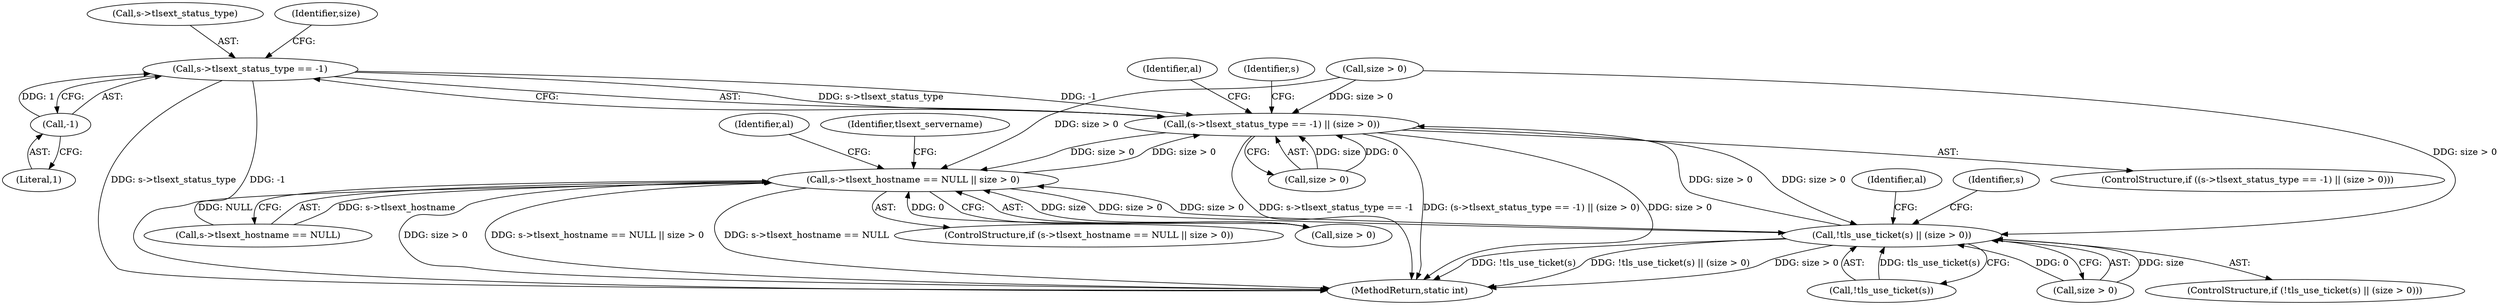 digraph "0_openssl_4ad93618d26a3ea23d36ad5498ff4f59eff3a4d2_8@pointer" {
"1000442" [label="(Call,s->tlsext_status_type == -1)"];
"1000446" [label="(Call,-1)"];
"1000441" [label="(Call,(s->tlsext_status_type == -1) || (size > 0))"];
"1000280" [label="(Call,s->tlsext_hostname == NULL || size > 0)"];
"1000415" [label="(Call,!tls_use_ticket(s) || (size > 0))"];
"1000497" [label="(Call,size > 0)"];
"1001017" [label="(MethodReturn,static int)"];
"1000454" [label="(Identifier,al)"];
"1000279" [label="(ControlStructure,if (s->tlsext_hostname == NULL || size > 0))"];
"1000448" [label="(Call,size > 0)"];
"1000415" [label="(Call,!tls_use_ticket(s) || (size > 0))"];
"1000280" [label="(Call,s->tlsext_hostname == NULL || size > 0)"];
"1000425" [label="(Identifier,al)"];
"1000416" [label="(Call,!tls_use_ticket(s))"];
"1000286" [label="(Call,size > 0)"];
"1000447" [label="(Literal,1)"];
"1000297" [label="(Identifier,tlsext_servername)"];
"1000292" [label="(Identifier,al)"];
"1000281" [label="(Call,s->tlsext_hostname == NULL)"];
"1000443" [label="(Call,s->tlsext_status_type)"];
"1000440" [label="(ControlStructure,if ((s->tlsext_status_type == -1) || (size > 0)))"];
"1000419" [label="(Call,size > 0)"];
"1000442" [label="(Call,s->tlsext_status_type == -1)"];
"1000431" [label="(Identifier,s)"];
"1000414" [label="(ControlStructure,if (!tls_use_ticket(s) || (size > 0)))"];
"1000446" [label="(Call,-1)"];
"1000449" [label="(Identifier,size)"];
"1000460" [label="(Identifier,s)"];
"1000441" [label="(Call,(s->tlsext_status_type == -1) || (size > 0))"];
"1000442" -> "1000441"  [label="AST: "];
"1000442" -> "1000446"  [label="CFG: "];
"1000443" -> "1000442"  [label="AST: "];
"1000446" -> "1000442"  [label="AST: "];
"1000449" -> "1000442"  [label="CFG: "];
"1000441" -> "1000442"  [label="CFG: "];
"1000442" -> "1001017"  [label="DDG: s->tlsext_status_type"];
"1000442" -> "1001017"  [label="DDG: -1"];
"1000442" -> "1000441"  [label="DDG: s->tlsext_status_type"];
"1000442" -> "1000441"  [label="DDG: -1"];
"1000446" -> "1000442"  [label="DDG: 1"];
"1000446" -> "1000447"  [label="CFG: "];
"1000447" -> "1000446"  [label="AST: "];
"1000441" -> "1000440"  [label="AST: "];
"1000441" -> "1000448"  [label="CFG: "];
"1000448" -> "1000441"  [label="AST: "];
"1000454" -> "1000441"  [label="CFG: "];
"1000460" -> "1000441"  [label="CFG: "];
"1000441" -> "1001017"  [label="DDG: s->tlsext_status_type == -1"];
"1000441" -> "1001017"  [label="DDG: (s->tlsext_status_type == -1) || (size > 0)"];
"1000441" -> "1001017"  [label="DDG: size > 0"];
"1000441" -> "1000280"  [label="DDG: size > 0"];
"1000441" -> "1000415"  [label="DDG: size > 0"];
"1000448" -> "1000441"  [label="DDG: size"];
"1000448" -> "1000441"  [label="DDG: 0"];
"1000280" -> "1000441"  [label="DDG: size > 0"];
"1000497" -> "1000441"  [label="DDG: size > 0"];
"1000415" -> "1000441"  [label="DDG: size > 0"];
"1000280" -> "1000279"  [label="AST: "];
"1000280" -> "1000281"  [label="CFG: "];
"1000280" -> "1000286"  [label="CFG: "];
"1000281" -> "1000280"  [label="AST: "];
"1000286" -> "1000280"  [label="AST: "];
"1000292" -> "1000280"  [label="CFG: "];
"1000297" -> "1000280"  [label="CFG: "];
"1000280" -> "1001017"  [label="DDG: size > 0"];
"1000280" -> "1001017"  [label="DDG: s->tlsext_hostname == NULL || size > 0"];
"1000280" -> "1001017"  [label="DDG: s->tlsext_hostname == NULL"];
"1000281" -> "1000280"  [label="DDG: s->tlsext_hostname"];
"1000281" -> "1000280"  [label="DDG: NULL"];
"1000497" -> "1000280"  [label="DDG: size > 0"];
"1000415" -> "1000280"  [label="DDG: size > 0"];
"1000286" -> "1000280"  [label="DDG: size"];
"1000286" -> "1000280"  [label="DDG: 0"];
"1000280" -> "1000415"  [label="DDG: size > 0"];
"1000415" -> "1000414"  [label="AST: "];
"1000415" -> "1000416"  [label="CFG: "];
"1000415" -> "1000419"  [label="CFG: "];
"1000416" -> "1000415"  [label="AST: "];
"1000419" -> "1000415"  [label="AST: "];
"1000425" -> "1000415"  [label="CFG: "];
"1000431" -> "1000415"  [label="CFG: "];
"1000415" -> "1001017"  [label="DDG: !tls_use_ticket(s)"];
"1000415" -> "1001017"  [label="DDG: !tls_use_ticket(s) || (size > 0)"];
"1000415" -> "1001017"  [label="DDG: size > 0"];
"1000416" -> "1000415"  [label="DDG: tls_use_ticket(s)"];
"1000497" -> "1000415"  [label="DDG: size > 0"];
"1000419" -> "1000415"  [label="DDG: size"];
"1000419" -> "1000415"  [label="DDG: 0"];
}
